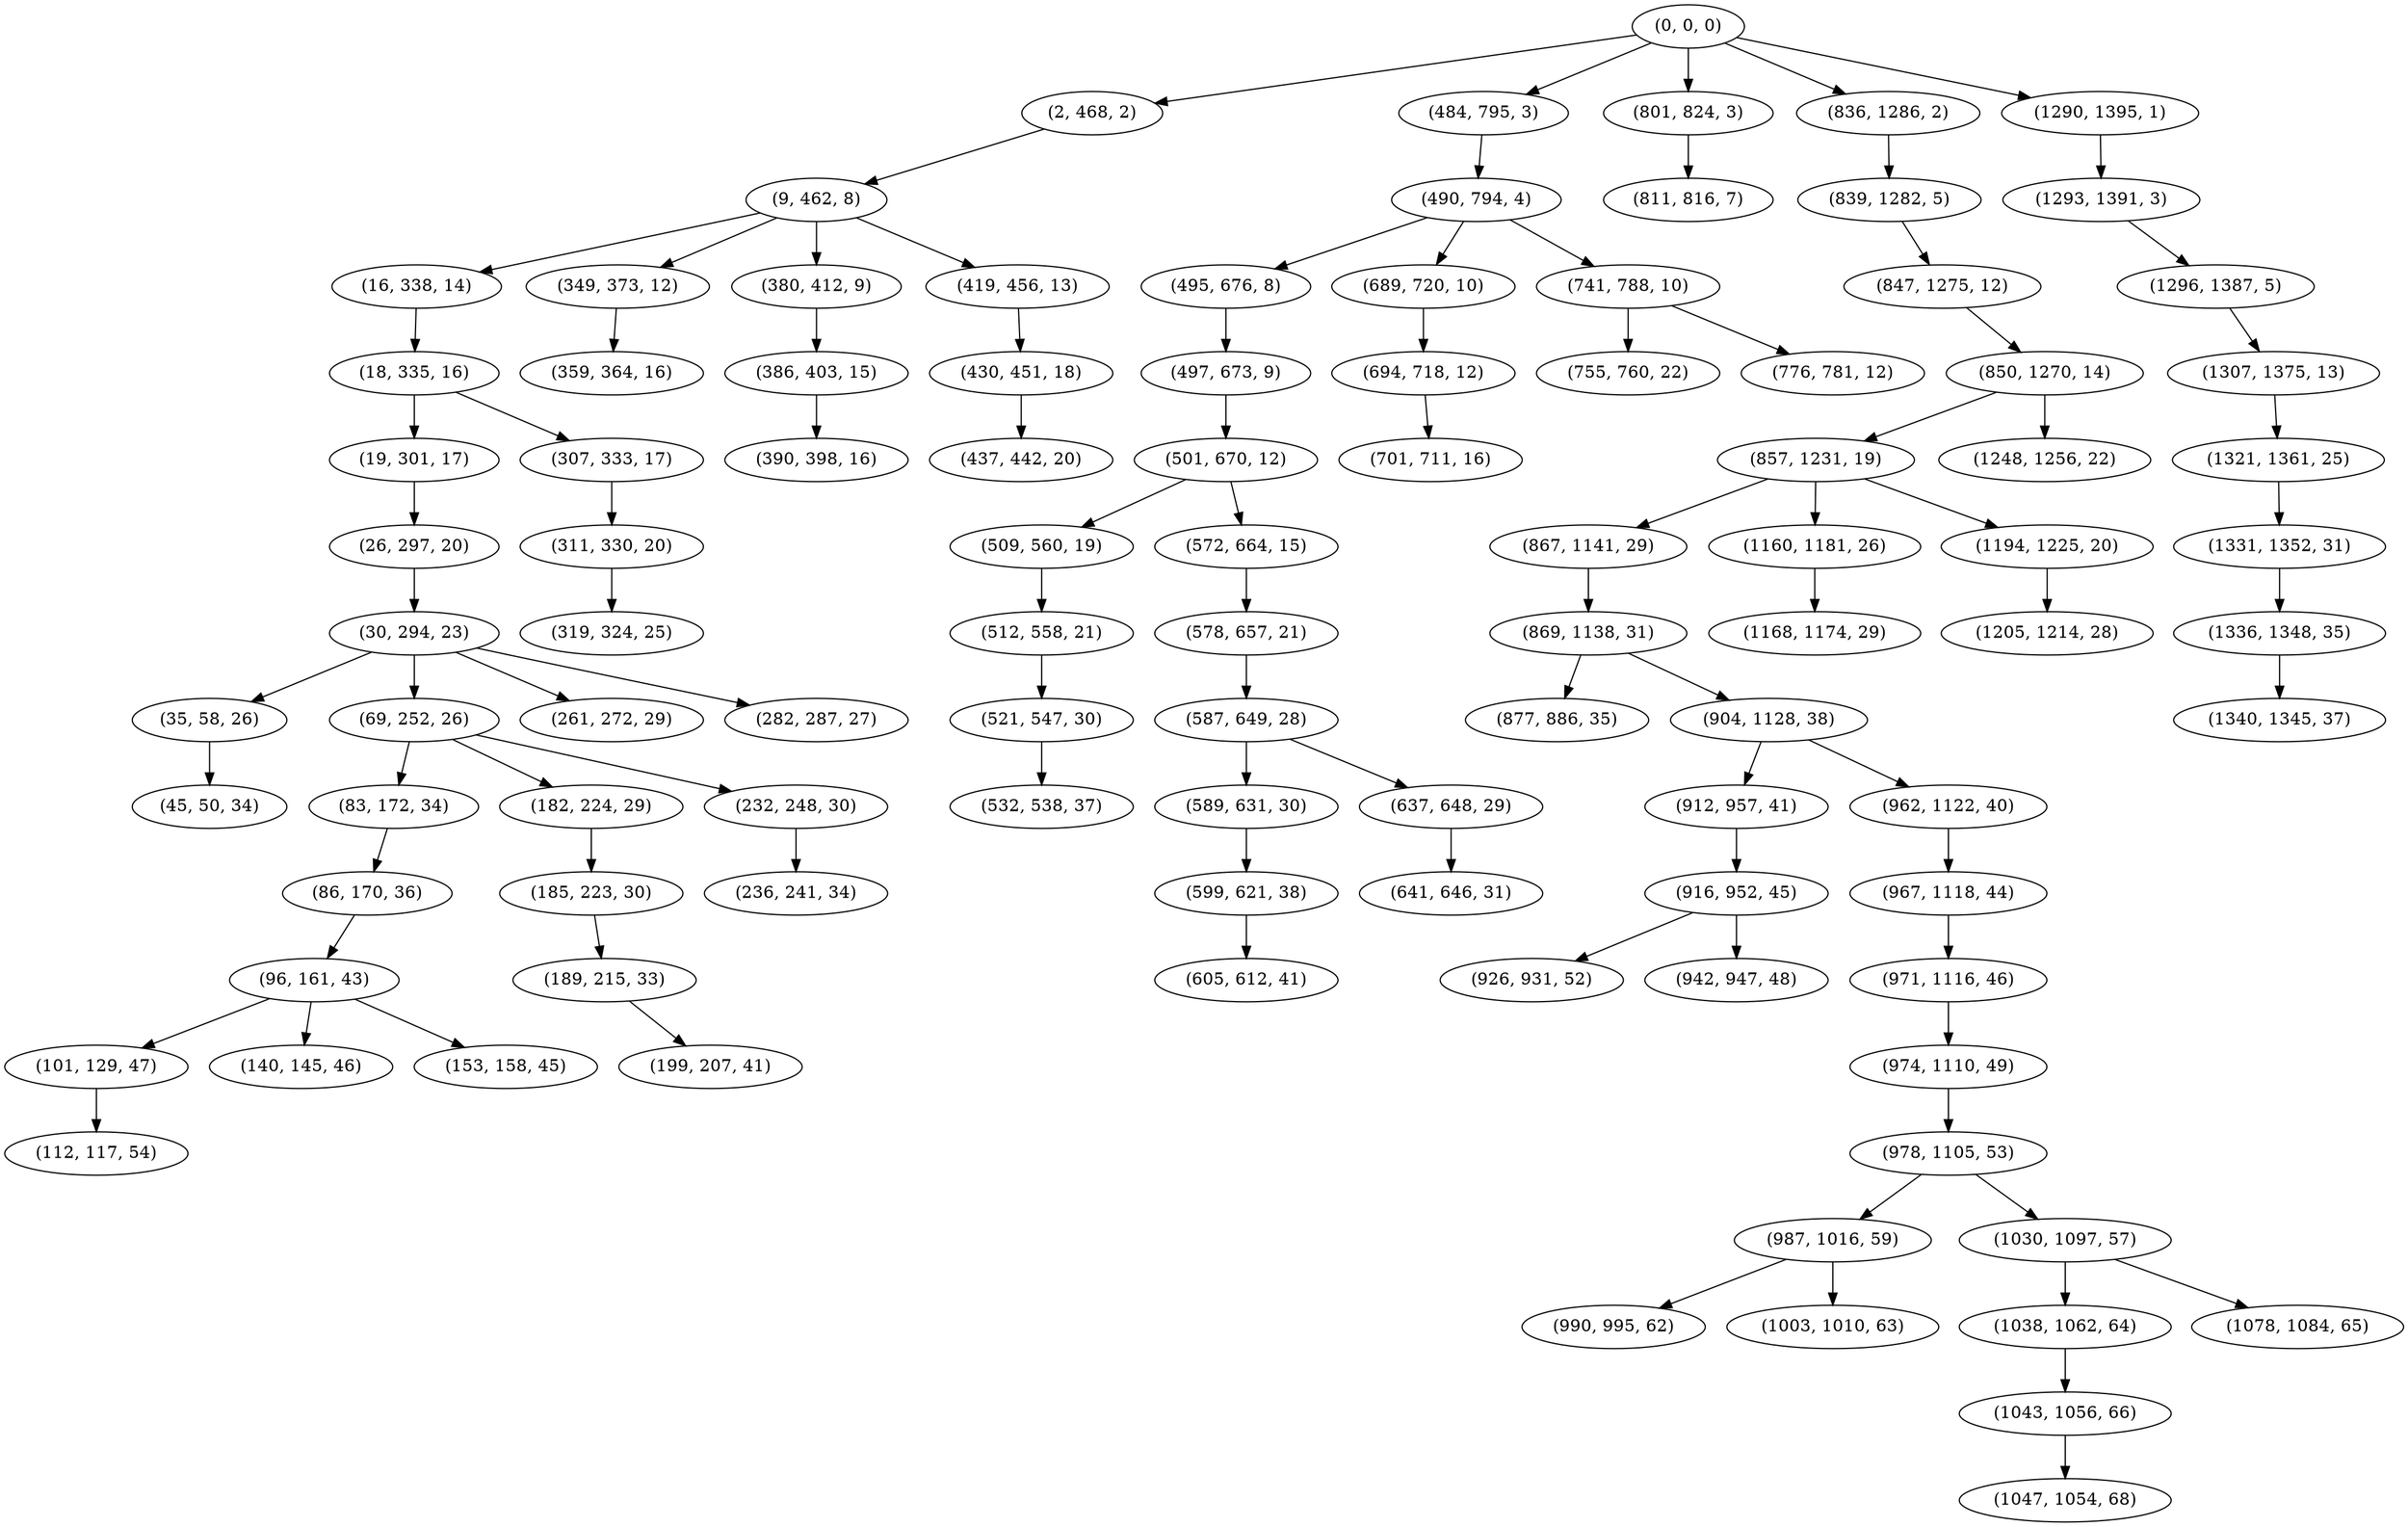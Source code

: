digraph tree {
    "(0, 0, 0)";
    "(2, 468, 2)";
    "(9, 462, 8)";
    "(16, 338, 14)";
    "(18, 335, 16)";
    "(19, 301, 17)";
    "(26, 297, 20)";
    "(30, 294, 23)";
    "(35, 58, 26)";
    "(45, 50, 34)";
    "(69, 252, 26)";
    "(83, 172, 34)";
    "(86, 170, 36)";
    "(96, 161, 43)";
    "(101, 129, 47)";
    "(112, 117, 54)";
    "(140, 145, 46)";
    "(153, 158, 45)";
    "(182, 224, 29)";
    "(185, 223, 30)";
    "(189, 215, 33)";
    "(199, 207, 41)";
    "(232, 248, 30)";
    "(236, 241, 34)";
    "(261, 272, 29)";
    "(282, 287, 27)";
    "(307, 333, 17)";
    "(311, 330, 20)";
    "(319, 324, 25)";
    "(349, 373, 12)";
    "(359, 364, 16)";
    "(380, 412, 9)";
    "(386, 403, 15)";
    "(390, 398, 16)";
    "(419, 456, 13)";
    "(430, 451, 18)";
    "(437, 442, 20)";
    "(484, 795, 3)";
    "(490, 794, 4)";
    "(495, 676, 8)";
    "(497, 673, 9)";
    "(501, 670, 12)";
    "(509, 560, 19)";
    "(512, 558, 21)";
    "(521, 547, 30)";
    "(532, 538, 37)";
    "(572, 664, 15)";
    "(578, 657, 21)";
    "(587, 649, 28)";
    "(589, 631, 30)";
    "(599, 621, 38)";
    "(605, 612, 41)";
    "(637, 648, 29)";
    "(641, 646, 31)";
    "(689, 720, 10)";
    "(694, 718, 12)";
    "(701, 711, 16)";
    "(741, 788, 10)";
    "(755, 760, 22)";
    "(776, 781, 12)";
    "(801, 824, 3)";
    "(811, 816, 7)";
    "(836, 1286, 2)";
    "(839, 1282, 5)";
    "(847, 1275, 12)";
    "(850, 1270, 14)";
    "(857, 1231, 19)";
    "(867, 1141, 29)";
    "(869, 1138, 31)";
    "(877, 886, 35)";
    "(904, 1128, 38)";
    "(912, 957, 41)";
    "(916, 952, 45)";
    "(926, 931, 52)";
    "(942, 947, 48)";
    "(962, 1122, 40)";
    "(967, 1118, 44)";
    "(971, 1116, 46)";
    "(974, 1110, 49)";
    "(978, 1105, 53)";
    "(987, 1016, 59)";
    "(990, 995, 62)";
    "(1003, 1010, 63)";
    "(1030, 1097, 57)";
    "(1038, 1062, 64)";
    "(1043, 1056, 66)";
    "(1047, 1054, 68)";
    "(1078, 1084, 65)";
    "(1160, 1181, 26)";
    "(1168, 1174, 29)";
    "(1194, 1225, 20)";
    "(1205, 1214, 28)";
    "(1248, 1256, 22)";
    "(1290, 1395, 1)";
    "(1293, 1391, 3)";
    "(1296, 1387, 5)";
    "(1307, 1375, 13)";
    "(1321, 1361, 25)";
    "(1331, 1352, 31)";
    "(1336, 1348, 35)";
    "(1340, 1345, 37)";
    "(0, 0, 0)" -> "(2, 468, 2)";
    "(0, 0, 0)" -> "(484, 795, 3)";
    "(0, 0, 0)" -> "(801, 824, 3)";
    "(0, 0, 0)" -> "(836, 1286, 2)";
    "(0, 0, 0)" -> "(1290, 1395, 1)";
    "(2, 468, 2)" -> "(9, 462, 8)";
    "(9, 462, 8)" -> "(16, 338, 14)";
    "(9, 462, 8)" -> "(349, 373, 12)";
    "(9, 462, 8)" -> "(380, 412, 9)";
    "(9, 462, 8)" -> "(419, 456, 13)";
    "(16, 338, 14)" -> "(18, 335, 16)";
    "(18, 335, 16)" -> "(19, 301, 17)";
    "(18, 335, 16)" -> "(307, 333, 17)";
    "(19, 301, 17)" -> "(26, 297, 20)";
    "(26, 297, 20)" -> "(30, 294, 23)";
    "(30, 294, 23)" -> "(35, 58, 26)";
    "(30, 294, 23)" -> "(69, 252, 26)";
    "(30, 294, 23)" -> "(261, 272, 29)";
    "(30, 294, 23)" -> "(282, 287, 27)";
    "(35, 58, 26)" -> "(45, 50, 34)";
    "(69, 252, 26)" -> "(83, 172, 34)";
    "(69, 252, 26)" -> "(182, 224, 29)";
    "(69, 252, 26)" -> "(232, 248, 30)";
    "(83, 172, 34)" -> "(86, 170, 36)";
    "(86, 170, 36)" -> "(96, 161, 43)";
    "(96, 161, 43)" -> "(101, 129, 47)";
    "(96, 161, 43)" -> "(140, 145, 46)";
    "(96, 161, 43)" -> "(153, 158, 45)";
    "(101, 129, 47)" -> "(112, 117, 54)";
    "(182, 224, 29)" -> "(185, 223, 30)";
    "(185, 223, 30)" -> "(189, 215, 33)";
    "(189, 215, 33)" -> "(199, 207, 41)";
    "(232, 248, 30)" -> "(236, 241, 34)";
    "(307, 333, 17)" -> "(311, 330, 20)";
    "(311, 330, 20)" -> "(319, 324, 25)";
    "(349, 373, 12)" -> "(359, 364, 16)";
    "(380, 412, 9)" -> "(386, 403, 15)";
    "(386, 403, 15)" -> "(390, 398, 16)";
    "(419, 456, 13)" -> "(430, 451, 18)";
    "(430, 451, 18)" -> "(437, 442, 20)";
    "(484, 795, 3)" -> "(490, 794, 4)";
    "(490, 794, 4)" -> "(495, 676, 8)";
    "(490, 794, 4)" -> "(689, 720, 10)";
    "(490, 794, 4)" -> "(741, 788, 10)";
    "(495, 676, 8)" -> "(497, 673, 9)";
    "(497, 673, 9)" -> "(501, 670, 12)";
    "(501, 670, 12)" -> "(509, 560, 19)";
    "(501, 670, 12)" -> "(572, 664, 15)";
    "(509, 560, 19)" -> "(512, 558, 21)";
    "(512, 558, 21)" -> "(521, 547, 30)";
    "(521, 547, 30)" -> "(532, 538, 37)";
    "(572, 664, 15)" -> "(578, 657, 21)";
    "(578, 657, 21)" -> "(587, 649, 28)";
    "(587, 649, 28)" -> "(589, 631, 30)";
    "(587, 649, 28)" -> "(637, 648, 29)";
    "(589, 631, 30)" -> "(599, 621, 38)";
    "(599, 621, 38)" -> "(605, 612, 41)";
    "(637, 648, 29)" -> "(641, 646, 31)";
    "(689, 720, 10)" -> "(694, 718, 12)";
    "(694, 718, 12)" -> "(701, 711, 16)";
    "(741, 788, 10)" -> "(755, 760, 22)";
    "(741, 788, 10)" -> "(776, 781, 12)";
    "(801, 824, 3)" -> "(811, 816, 7)";
    "(836, 1286, 2)" -> "(839, 1282, 5)";
    "(839, 1282, 5)" -> "(847, 1275, 12)";
    "(847, 1275, 12)" -> "(850, 1270, 14)";
    "(850, 1270, 14)" -> "(857, 1231, 19)";
    "(850, 1270, 14)" -> "(1248, 1256, 22)";
    "(857, 1231, 19)" -> "(867, 1141, 29)";
    "(857, 1231, 19)" -> "(1160, 1181, 26)";
    "(857, 1231, 19)" -> "(1194, 1225, 20)";
    "(867, 1141, 29)" -> "(869, 1138, 31)";
    "(869, 1138, 31)" -> "(877, 886, 35)";
    "(869, 1138, 31)" -> "(904, 1128, 38)";
    "(904, 1128, 38)" -> "(912, 957, 41)";
    "(904, 1128, 38)" -> "(962, 1122, 40)";
    "(912, 957, 41)" -> "(916, 952, 45)";
    "(916, 952, 45)" -> "(926, 931, 52)";
    "(916, 952, 45)" -> "(942, 947, 48)";
    "(962, 1122, 40)" -> "(967, 1118, 44)";
    "(967, 1118, 44)" -> "(971, 1116, 46)";
    "(971, 1116, 46)" -> "(974, 1110, 49)";
    "(974, 1110, 49)" -> "(978, 1105, 53)";
    "(978, 1105, 53)" -> "(987, 1016, 59)";
    "(978, 1105, 53)" -> "(1030, 1097, 57)";
    "(987, 1016, 59)" -> "(990, 995, 62)";
    "(987, 1016, 59)" -> "(1003, 1010, 63)";
    "(1030, 1097, 57)" -> "(1038, 1062, 64)";
    "(1030, 1097, 57)" -> "(1078, 1084, 65)";
    "(1038, 1062, 64)" -> "(1043, 1056, 66)";
    "(1043, 1056, 66)" -> "(1047, 1054, 68)";
    "(1160, 1181, 26)" -> "(1168, 1174, 29)";
    "(1194, 1225, 20)" -> "(1205, 1214, 28)";
    "(1290, 1395, 1)" -> "(1293, 1391, 3)";
    "(1293, 1391, 3)" -> "(1296, 1387, 5)";
    "(1296, 1387, 5)" -> "(1307, 1375, 13)";
    "(1307, 1375, 13)" -> "(1321, 1361, 25)";
    "(1321, 1361, 25)" -> "(1331, 1352, 31)";
    "(1331, 1352, 31)" -> "(1336, 1348, 35)";
    "(1336, 1348, 35)" -> "(1340, 1345, 37)";
}
